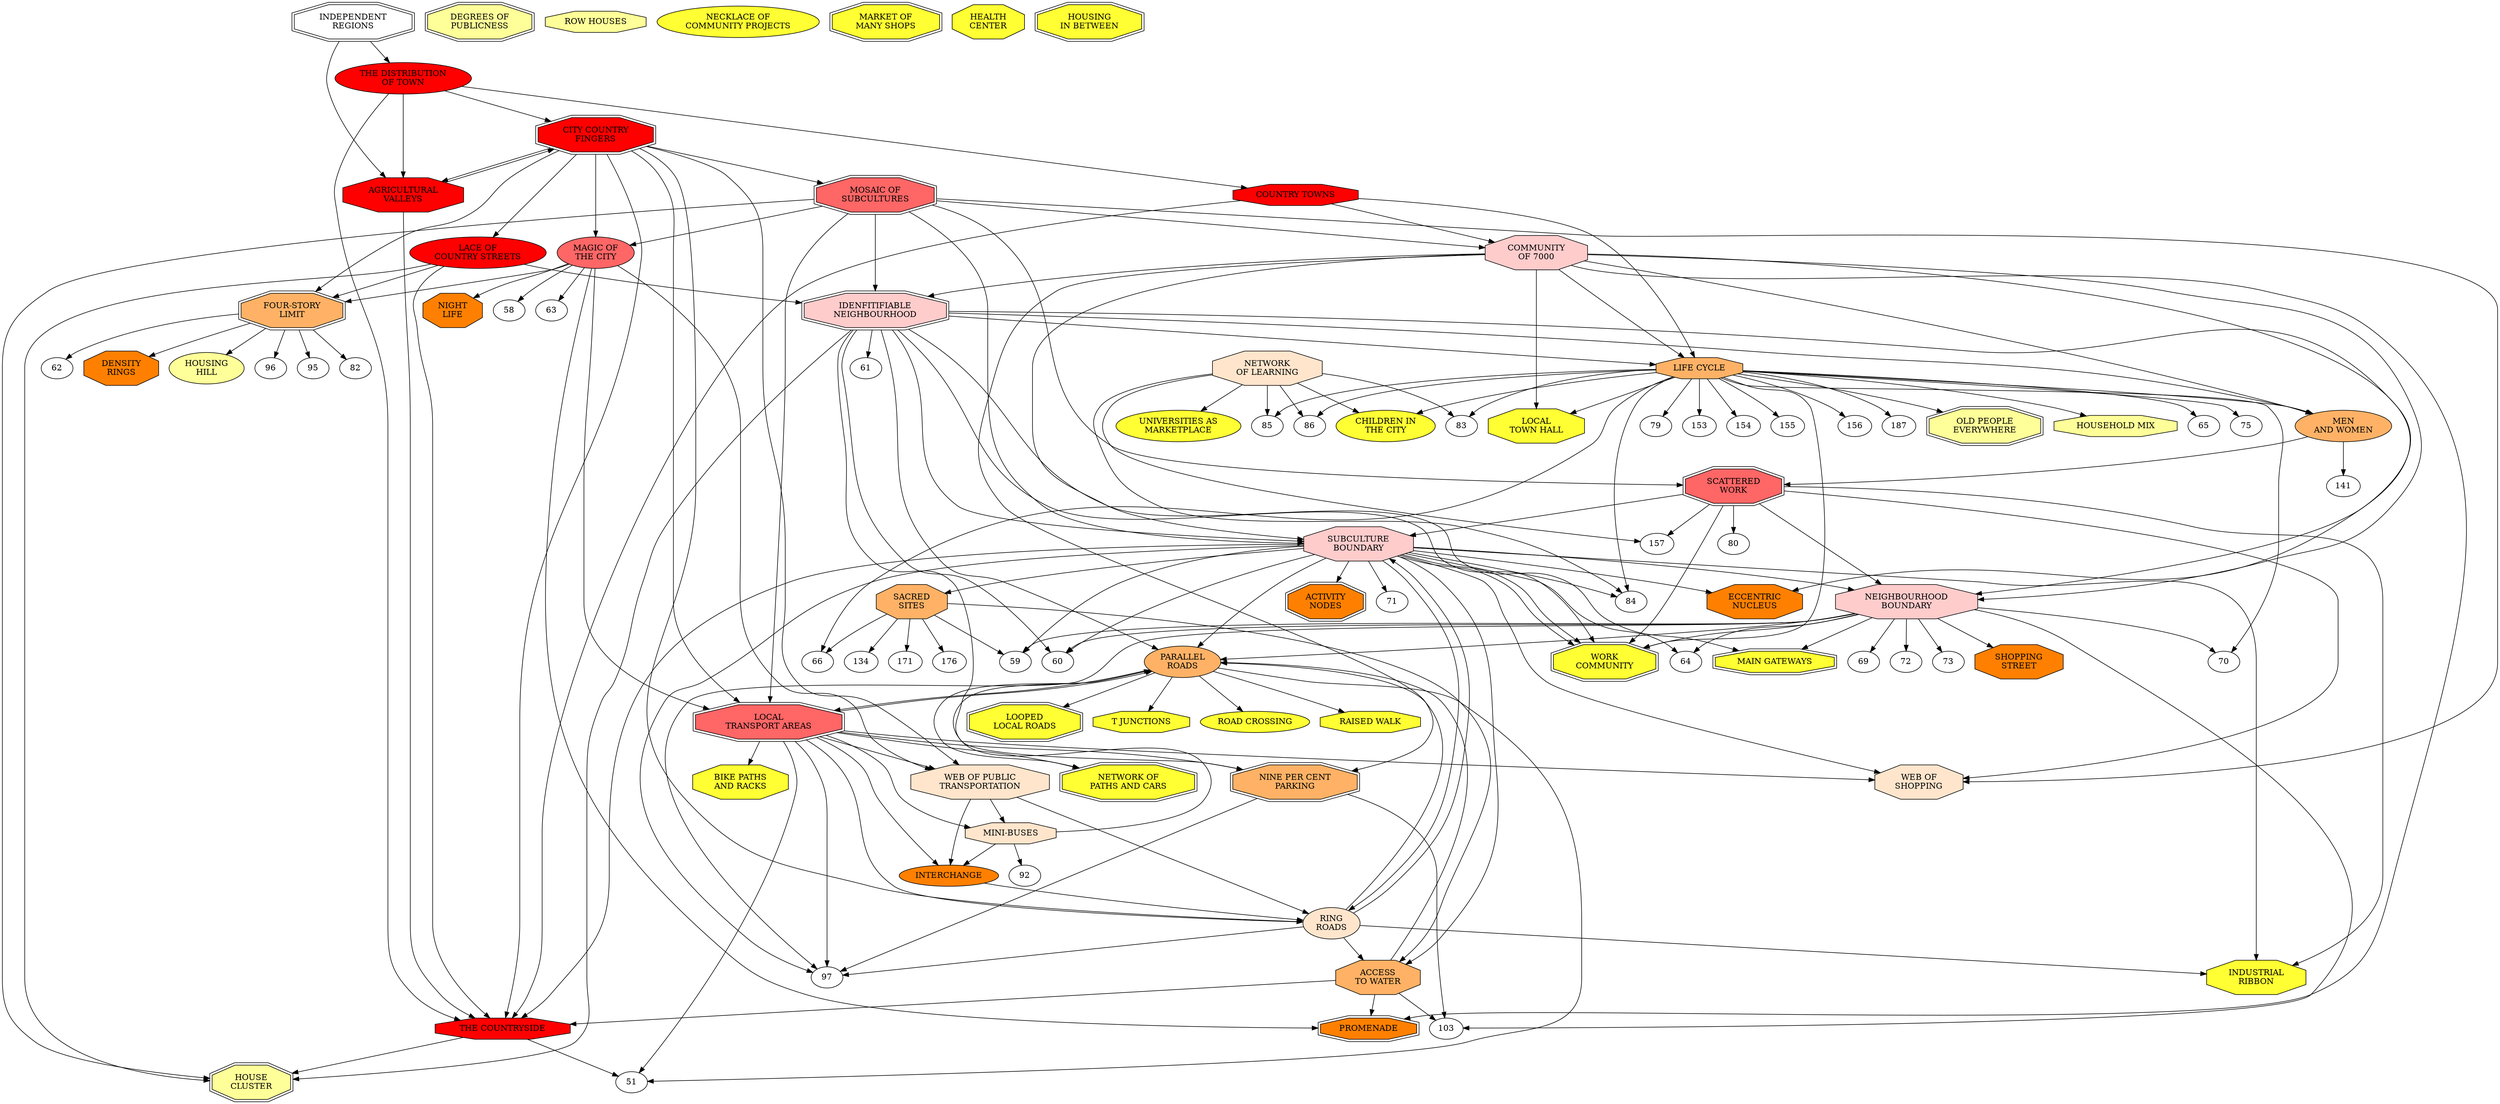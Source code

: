 /***************************************************
 ** A Pattern Language - a graphical visualization
 **
 ** Using the dot language
 ** (http://graphviz.org/content/dot-language)
 **
 ** To convert this to ps, use:
 ** dot -Tps PatternLanguage.dot -o PatternLanguage.ps
 **
 ** Work protected under the GNU GENERAL PUBLIC LICENSE
 ** See attached license file for details
 **
 ** This is a transformative work, derived from the book
 ** A Pattern Language, by Christopher Alexander, et al.
 **
 ** Feel free to correct, expand and improve it.
 **
 ** If you must get in touch with the original author of this file,
 ** send an email to Marco (mzanchi@gmail.com)
 **
 **/

/*
 * Style guide
 *
 * Define the nodes first, and the relationships later.
 *
 * Some patterns on the book have one or two asterisks. These
 * represent whether a pattern is considered invariant. Here,
 * one asterisk is represented by shape=octagon, and two asterisks
 * as shape=doubleoctagon.
 *
 * When the name of the label is too long, try to separate it in two
 * or three lines, by using <br/> tags.
 *
 * Colour code related patterns, using a gradual scale. On the book
 * there are 3 main partitions, and each partition is then subsequently
 * divided further. It would be nice to represent this structure on the
 * graph by the use of different hues. The suggestion here is red/yellow
 * for the first part, green for the second and blue for the third. For a
 * nice guide to RGB see http://www.rapidtables.com/web/fillcolor/RGB_fillcolor.htm
 *
 * There are two ways in which the relationships between the patterns appear:
 * at the beginning of the pattern (as incoming) or at the end of the pattern
 * (as outgoing). Sadly, these are not aways consistent. For this reason,
 * whenever a A is mentioned as an input to B, but B is not mentioned as an
 * output of A, separate it so that it becomes clear where the relationship
 * came from. This might point to mistakes on the original work, and it would
 * be nice to be able to identify these.
 *
 */

digraph "A Pattern Language" {
  1   [ label=<INDEPENDENT<br/>REGIONS>,
        shape=doubleoctagon
      ]
  2   [ label=<THE DISTRIBUTION<br/>OF TOWN>,
        style=filled,
        fillcolor="#FF0000"
      ]
  3   [ label=<CITY COUNTRY<br/>FINGERS>,
        shape=doubleoctagon,
        style=filled,
        fillcolor="#FF0000"
      ]
  4   [ label=<AGRICULTURAL<br/>VALLEYS>,
        shape=octagon,
        style=filled,
        fillcolor="#FF0000"
      ]
  5   [ label=<LACE OF<br/>COUNTRY STREETS>,
        style=filled,
        fillcolor="#FF0000"
      ]
  6   [ label=<COUNTRY TOWNS>,
        shape=octagon,
        style=filled,
        fillcolor="#FF0000"
      ]
  7   [ label=<THE COUNTRYSIDE>,
        shape=octagon,
        style=filled,
        fillcolor="#FF0000"
      ]
  8   [ label=<MOSAIC OF<br/>SUBCULTURES>,
        shape=doubleoctagon,
        style=filled,
        fillcolor="#FF6666"
      ]
  9   [ label=<SCATTERED<br/>WORK>,
        shape=doubleoctagon,
        style=filled,
        fillcolor="#FF6666"
      ]
  10  [ label=<MAGIC OF<br/>THE CITY>,
        style=filled,
        fillcolor="#FF6666"
      ]
  11  [ label=<LOCAL<br/>TRANSPORT AREAS>,
        shape=doubleoctagon,
        style=filled,
        fillcolor="#FF6666"
      ]
  12  [ label=<COMMUNITY<br/>OF 7000>,
        shape=octagon,
        style=filled,
        fillcolor="#FFCCCC"
      ]
  13  [ label=<SUBCULTURE<br/>BOUNDARY>,
        shape=octagon,
        style=filled,
        fillcolor="#FFCCCC"
      ]
  14  [ label=<IDENFITIFIABLE<br/>NEIGHBOURHOOD>,
        shape=doubleoctagon,
        style=filled,
        fillcolor="#FFCCCC"
      ]
  15  [ label=<NEIGHBOURHOOD<br/>BOUNDARY>,
        shape=octagon,
        style=filled,
        fillcolor="#FFCCCC"
      ]
  16  [ label=<WEB OF PUBLIC<br/>TRANSPORTATION>,
        shape=octagon,
        style=filled,
        fillcolor="#FFE5CC"
      ]
  17  [ label=<RING<br/>ROADS>,
        style=filled,
        fillcolor="#FFE5CC"
      ]
  18  [ label=<NETWORK<br/>OF LEARNING>,
        shape=octagon,
        style=filled,
        fillcolor="#FFE5CC"
      ]
  19  [ label=<WEB OF<br/>SHOPPING>,
        shape=octagon,
        style=filled,
        fillcolor="#FFE5CC"
      ]
  20  [ label=<MINI-BUSES>,
        shape=octagon,
        style=filled,
        fillcolor="#FFE5CC"
      ]
  21  [ label=<FOUR-STORY<br/>LIMIT>,
        shape=doubleoctagon,
        style=filled,
        fillcolor="#FFB266"
      ]
  22  [ label=<NINE PER CENT<br/>PARKING>,
        shape=doubleoctagon,
        style=filled,
        fillcolor="#FFB266"
      ]

  23  [ label=<PARALLEL<br/>ROADS>,
        style=filled,
        fillcolor="#FFB266"
      ]

  24  [ label=<SACRED<br/>SITES>,
        shape=octagon,
        style=filled,
        fillcolor="#FFB266"
      ]

  25  [ label=<ACCESS<br/>TO WATER>,
        shape=octagon,
        style=filled,
        fillcolor="#FFB266"
      ]

  26  [ label=<LIFE CYCLE>,
        shape=octagon,
        style=filled,
        fillcolor="#FFB266"
      ]

  27  [ label=<MEN<br/>AND WOMEN>,
        style=filled,
        fillcolor="#FFB266"
      ]

  28  [ label=<ECCENTRIC<br/>NUCLEUS>,
        shape=octagon,
        style=filled,
        fillcolor="#FF8000"
      ]

  29  [ label=<DENSITY<br/>RINGS>,
        shape=octagon,
        style=filled,
        fillcolor="#FF8000"
      ]

  30  [ label=<ACTIVITY<br/>NODES>,
        shape=doubleoctagon,
        style=filled,
        fillcolor="#FF8000"
      ]

  31  [ label=<PROMENADE>,
        shape=doubleoctagon,
        style=filled,
        fillcolor="#FF8000"
      ]

  32  [ label=<SHOPPING<br/>STREET>,
        shape=octagon,
        style=filled,
        fillcolor="#FF8000"
      ]

  33  [ label=<NIGHT<br/>LIFE>,
        shape=octagon,
        style=filled,
        fillcolor="#FF8000"
      ]

  34  [ label=<INTERCHANGE>,
        style=filled,
        fillcolor="#FF8000"
      ]

  35  [ label=<HOUSEHOLD MIX>,
        shape=octagon,
        style=filled,
        fillcolor="#FFFF99"
      ]

  36  [ label=<DEGREES OF<br/>PUBLICNESS>,
        shape=doubleoctagon,
        style=filled,
        fillcolor="#FFFF99"
      ]

  37  [ label=<HOUSE<br/>CLUSTER>,
        shape=doubleoctagon,
        style=filled,
        fillcolor="#FFFF99"
      ]

  38  [ label=<ROW HOUSES>,
        shape=octagon,
        style=filled,
        fillcolor="#FFFF99"
      ]

  39  [ label=<HOUSING<br/>HILL>,
        style=filled,
        fillcolor="#FFFF99"
      ]

  40  [ label=<OLD PEOPLE<br/>EVERYWHERE>,
        shape=doubleoctagon,
        style=filled,
        fillcolor="#FFFF99"
      ]

  41  [ label=<WORK<br/>COMMUNITY>,
        shape=doubleoctagon,
        style=filled,
        fillcolor="#FFFF33"
      ]

  42  [ label=<INDUSTRIAL<br/>RIBBON>,
        shape=octagon,
        style=filled,
        fillcolor="#FFFF33"
      ]

  43  [ label=<UNIVERSITIES AS<br/>MARKETPLACE>,
        style=filled,
        fillcolor="#FFFF33"
      ]

  44  [ label=<LOCAL<br/>TOWN HALL>,
        shape=octagon,
        style=filled,
        fillcolor="#FFFF33"
      ]

  45  [ label=<NECKLACE OF<br/>COMMUNITY PROJECTS>,
        style=filled,
        fillcolor="#FFFF33"
      ]

  46  [ label=<MARKET OF<br/>MANY SHOPS>,
        shape=doubleoctagon,
        style=filled,
        fillcolor="#FFFF33"
      ]

  47  [ label=<HEALTH<br/>CENTER>,
        shape=octagon,
        style=filled,
        fillcolor="#FFFF33"
      ]

  48  [ label=<HOUSING<br/>IN BETWEEN>,
        shape=doubleoctagon,
        style=filled,
        fillcolor="#FFFF33"
      ]

  49  [ label=<LOOPED<br/>LOCAL ROADS>,
        shape=doubleoctagon,
        style=filled,
        fillcolor="#FFFF33"
      ]

  50  [ label=<T JUNCTIONS>,
        shape=octagon,
        style=filled,
        fillcolor="#FFFF33"
      ]

  52  [ label=<NETWORK OF<br/>PATHS AND CARS>,
        shape=doubleoctagon,
        style=filled,
        fillcolor="#FFFF33"
      ]

  53  [ label=<MAIN GATEWAYS>,
        shape=doubleoctagon,
        style=filled,
        fillcolor="#FFFF33"
      ]

  54  [ label=<ROAD CROSSING>,
        style=filled,
        fillcolor="#FFFF33"
      ]

  55  [ label=<RAISED WALK>,
        shape=octagon,
        style=filled,
        fillcolor="#FFFF33"
      ]

  56  [ label=<BIKE PATHS<br/>AND RACKS>,
        shape=octagon,
        style=filled,
        fillcolor="#FFFF33"
      ]

  57  [ label=<CHILDREN IN<br/>THE CITY>,
        style=filled,
        fillcolor="#FFFF33"
      ]


// Outgoing edges for pattern 1
  1 -> 2
// As input:
  1 -> 4

// Outgoing edges for pattern 2
  2 -> 4
  2 -> 6
  2 -> 3
// As input:
  2 -> 7


// Outgoing edges for pattern 3
  3 -> 4
  3 -> 8
  3 -> 16
  3 -> 17
// As input:
  3 -> 5
  3 -> 7
  3 -> 10
  3 -> 11
  3 -> 21

// Outgoing edges for pattern 4
  4 -> 3
  4 -> 7

// Outgoing edges for pattern 5
  5 -> 7
  5 -> 14
  5 -> 37
// As input:
  5 -> 21

// Outgoing edges for pattern 6
  6 -> 12
  6 -> 26
  6 -> 7

// Outgoing edges for pattern 7
  7 -> 37
  7 -> 51

// Outgoing edges for pattern 8
  8 -> 12
  8 -> 14
  8 -> 37
  8 -> 13
// As input:
  8 -> 9
  8 -> 10
  8 -> 11
  8 -> 19

// Outgoing edges for pattern 9
  9 -> 13
  9 -> 42
  9 -> 15
  9 -> 41
  9 -> 157
  9 -> 80
// As input:
  9 -> 19

// Outgoing edges for pattern 10
  10 -> 11
  10 -> 31
  10 -> 16
  10 -> 33
  10 -> 58
  10 -> 63
// As input:
  10 -> 21

// Outgoing edges for pattern 11
  11 -> 23
  11 -> 51
  11 -> 52
  11 -> 56
  11 -> 17
  11 -> 22
  11 -> 97
  11 -> 34
// As input:
  11 -> 16
  11 -> 19
  11 -> 20

// Outgoing edges for pattern 12
  12 -> 13
  12 -> 14
  12 -> 28
  12 -> 31
  12 -> 44
// As input:
  12 -> 15
  12 -> 22
  12 -> 26
  12 -> 27

// Outgoing edges for pattern 13
  13 -> 7
  13 -> 24
  13 -> 25
  13 -> 59
  13 -> 60
  13 -> 64
  13 -> 71
  13 -> 17
  13 -> 23
  13 -> 41
  13 -> 42
  13 -> 84
  13 -> 97
  13 -> 30
  13 -> 41
  13 -> 28
// As input:
  13 -> 15
  13 -> 19

// Outgoing edges for pattern 14
  14 -> 53
  14 -> 15
  14 -> 23
  14 -> 60
  14 -> 61
  14 -> 37
  14 -> 41
// As input:
  14 -> 13
  14 -> 22
  14 -> 26
  14 -> 27

// Outgoing edges for pattern 15
  15 -> 53
  15 -> 23
  15 -> 41
  15 -> 59
  15 -> 60
  15 -> 97
  15 -> 103
  15 -> 32
  15 -> 64
  15 -> 69
  15 -> 70
  15 -> 72
  15 -> 73

// Outgoing edges for pattern 16
  16 -> 34
  16 -> 20
// As input:
  16 -> 17

// Outgoing edges for pattern 17
  17 -> 13
  17 -> 25
  17 -> 42
  17 -> 97
// As input:
  17 -> 23

// Outgoing edges for pattern 18
  18 -> 157
  18 -> 57
  18 -> 86
  18 -> 85
  18 -> 84
  18 -> 43
  18 -> 83

// Outgoing edges for pattern 19
// NONE

// Outgoing edges for pattern 20
  20 -> 23
  20 -> 34
  20 -> 92

// Outgoing edges for pattern 21
  21 -> 96
  21 -> 29
  21 -> 95
  21 -> 39
  21 -> 82
  21 -> 62

// Outgoing edges for pattern 22
  22 -> 97
  22 -> 103

// Outgoing edges for pattern 23
  23 -> 11
  23 -> 49
  23 -> 51
  23 -> 50
  23 -> 52
  23 -> 55
  23 -> 54

// Outgoing edges for pattern 24
  24 -> 59
  24 -> 134
  24 -> 171
  24 -> 176
  24 -> 66
// As input:
  24 -> 25

// Outgoing edges for pattern 25
  25 -> 31
  25 -> 7
  25 -> 23
  25 -> 103

// Outgoing edges for pattern 26
  26 -> 66
  26 -> 35
  26 -> 40
  26 -> 41
  26 -> 44
  26 -> 57
  26 -> 65
  26 -> 70
  26 -> 75
  26 -> 79
  26 -> 83
  26 -> 84
  26 -> 85
  26 -> 86
  26 -> 153
  26 -> 154
  26 -> 155
  26 -> 156
  26 -> 187
// As input:
  26 -> 27

// Outgoing edges for pattern 27
  27 -> 9
  27 -> 141

// Outgoing edges for pattern 34
// As input:
  34 -> 17

}
